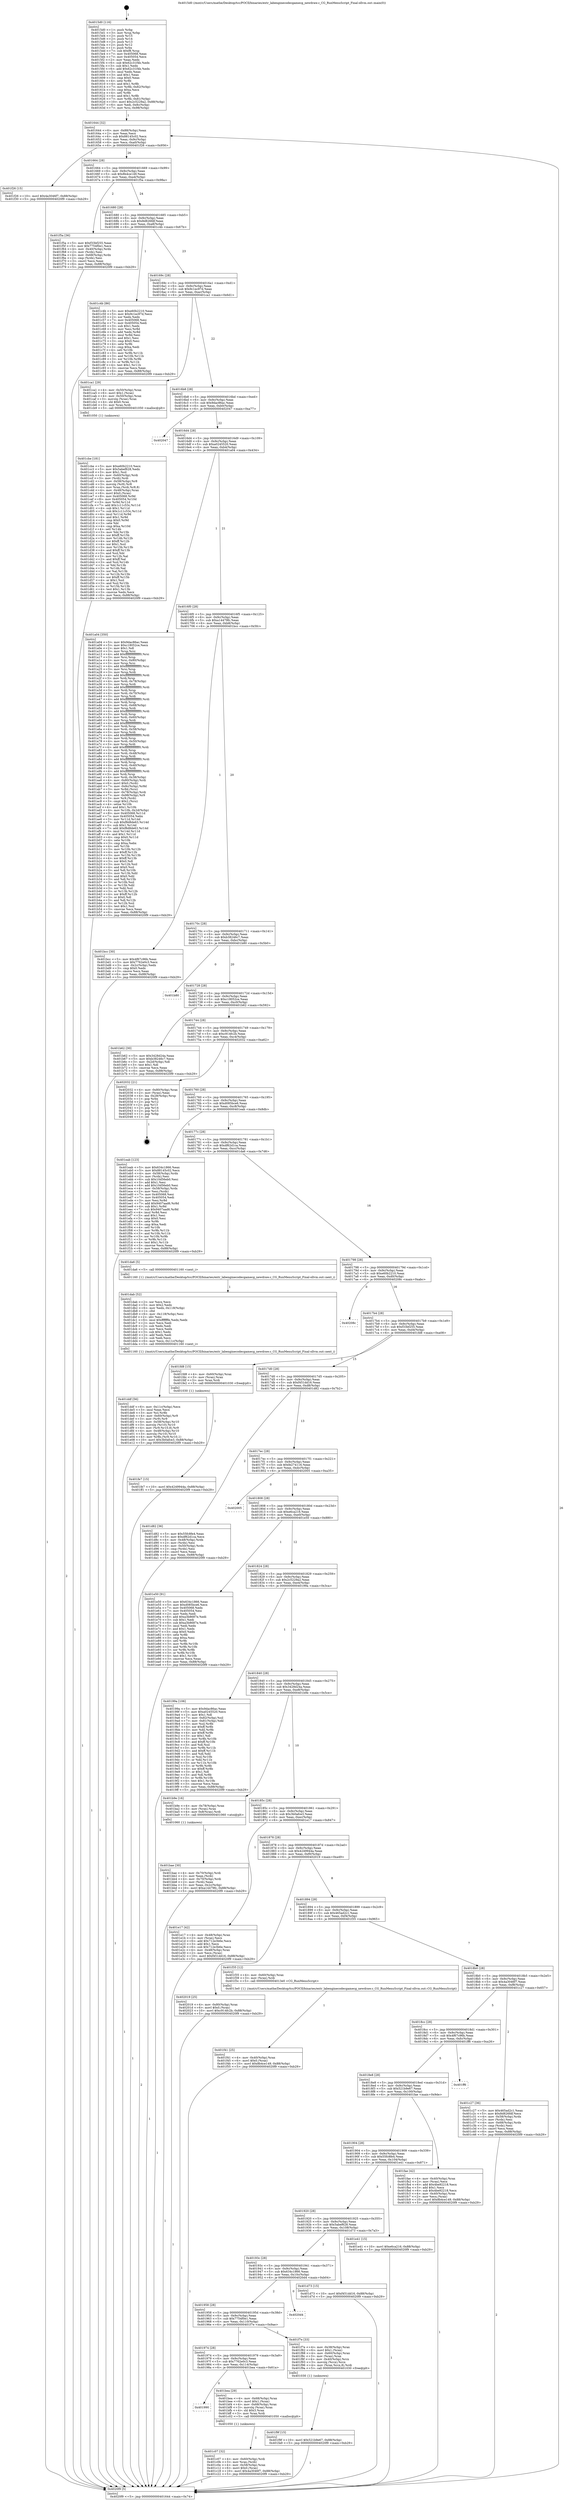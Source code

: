 digraph "0x4015d0" {
  label = "0x4015d0 (/mnt/c/Users/mathe/Desktop/tcc/POCII/binaries/extr_labenginecodecgamecg_newdraw.c_CG_RunMenuScript_Final-ollvm.out::main(0))"
  labelloc = "t"
  node[shape=record]

  Entry [label="",width=0.3,height=0.3,shape=circle,fillcolor=black,style=filled]
  "0x401644" [label="{
     0x401644 [32]\l
     | [instrs]\l
     &nbsp;&nbsp;0x401644 \<+6\>: mov -0x88(%rbp),%eax\l
     &nbsp;&nbsp;0x40164a \<+2\>: mov %eax,%ecx\l
     &nbsp;&nbsp;0x40164c \<+6\>: sub $0x88145c02,%ecx\l
     &nbsp;&nbsp;0x401652 \<+6\>: mov %eax,-0x9c(%rbp)\l
     &nbsp;&nbsp;0x401658 \<+6\>: mov %ecx,-0xa0(%rbp)\l
     &nbsp;&nbsp;0x40165e \<+6\>: je 0000000000401f26 \<main+0x956\>\l
  }"]
  "0x401f26" [label="{
     0x401f26 [15]\l
     | [instrs]\l
     &nbsp;&nbsp;0x401f26 \<+10\>: movl $0x4a3046f7,-0x88(%rbp)\l
     &nbsp;&nbsp;0x401f30 \<+5\>: jmp 00000000004020f9 \<main+0xb29\>\l
  }"]
  "0x401664" [label="{
     0x401664 [28]\l
     | [instrs]\l
     &nbsp;&nbsp;0x401664 \<+5\>: jmp 0000000000401669 \<main+0x99\>\l
     &nbsp;&nbsp;0x401669 \<+6\>: mov -0x9c(%rbp),%eax\l
     &nbsp;&nbsp;0x40166f \<+5\>: sub $0x8b4ce149,%eax\l
     &nbsp;&nbsp;0x401674 \<+6\>: mov %eax,-0xa4(%rbp)\l
     &nbsp;&nbsp;0x40167a \<+6\>: je 0000000000401f5a \<main+0x98a\>\l
  }"]
  Exit [label="",width=0.3,height=0.3,shape=circle,fillcolor=black,style=filled,peripheries=2]
  "0x401f5a" [label="{
     0x401f5a [36]\l
     | [instrs]\l
     &nbsp;&nbsp;0x401f5a \<+5\>: mov $0xf33bf255,%eax\l
     &nbsp;&nbsp;0x401f5f \<+5\>: mov $0x7754f0e1,%ecx\l
     &nbsp;&nbsp;0x401f64 \<+4\>: mov -0x40(%rbp),%rdx\l
     &nbsp;&nbsp;0x401f68 \<+2\>: mov (%rdx),%esi\l
     &nbsp;&nbsp;0x401f6a \<+4\>: mov -0x68(%rbp),%rdx\l
     &nbsp;&nbsp;0x401f6e \<+2\>: cmp (%rdx),%esi\l
     &nbsp;&nbsp;0x401f70 \<+3\>: cmovl %ecx,%eax\l
     &nbsp;&nbsp;0x401f73 \<+6\>: mov %eax,-0x88(%rbp)\l
     &nbsp;&nbsp;0x401f79 \<+5\>: jmp 00000000004020f9 \<main+0xb29\>\l
  }"]
  "0x401680" [label="{
     0x401680 [28]\l
     | [instrs]\l
     &nbsp;&nbsp;0x401680 \<+5\>: jmp 0000000000401685 \<main+0xb5\>\l
     &nbsp;&nbsp;0x401685 \<+6\>: mov -0x9c(%rbp),%eax\l
     &nbsp;&nbsp;0x40168b \<+5\>: sub $0x8d826fdf,%eax\l
     &nbsp;&nbsp;0x401690 \<+6\>: mov %eax,-0xa8(%rbp)\l
     &nbsp;&nbsp;0x401696 \<+6\>: je 0000000000401c4b \<main+0x67b\>\l
  }"]
  "0x401fe7" [label="{
     0x401fe7 [15]\l
     | [instrs]\l
     &nbsp;&nbsp;0x401fe7 \<+10\>: movl $0x4249944a,-0x88(%rbp)\l
     &nbsp;&nbsp;0x401ff1 \<+5\>: jmp 00000000004020f9 \<main+0xb29\>\l
  }"]
  "0x401c4b" [label="{
     0x401c4b [86]\l
     | [instrs]\l
     &nbsp;&nbsp;0x401c4b \<+5\>: mov $0xe60b2210,%eax\l
     &nbsp;&nbsp;0x401c50 \<+5\>: mov $0x9c1ec97d,%ecx\l
     &nbsp;&nbsp;0x401c55 \<+2\>: xor %edx,%edx\l
     &nbsp;&nbsp;0x401c57 \<+7\>: mov 0x405068,%esi\l
     &nbsp;&nbsp;0x401c5e \<+7\>: mov 0x405054,%edi\l
     &nbsp;&nbsp;0x401c65 \<+3\>: sub $0x1,%edx\l
     &nbsp;&nbsp;0x401c68 \<+3\>: mov %esi,%r8d\l
     &nbsp;&nbsp;0x401c6b \<+3\>: add %edx,%r8d\l
     &nbsp;&nbsp;0x401c6e \<+4\>: imul %r8d,%esi\l
     &nbsp;&nbsp;0x401c72 \<+3\>: and $0x1,%esi\l
     &nbsp;&nbsp;0x401c75 \<+3\>: cmp $0x0,%esi\l
     &nbsp;&nbsp;0x401c78 \<+4\>: sete %r9b\l
     &nbsp;&nbsp;0x401c7c \<+3\>: cmp $0xa,%edi\l
     &nbsp;&nbsp;0x401c7f \<+4\>: setl %r10b\l
     &nbsp;&nbsp;0x401c83 \<+3\>: mov %r9b,%r11b\l
     &nbsp;&nbsp;0x401c86 \<+3\>: and %r10b,%r11b\l
     &nbsp;&nbsp;0x401c89 \<+3\>: xor %r10b,%r9b\l
     &nbsp;&nbsp;0x401c8c \<+3\>: or %r9b,%r11b\l
     &nbsp;&nbsp;0x401c8f \<+4\>: test $0x1,%r11b\l
     &nbsp;&nbsp;0x401c93 \<+3\>: cmovne %ecx,%eax\l
     &nbsp;&nbsp;0x401c96 \<+6\>: mov %eax,-0x88(%rbp)\l
     &nbsp;&nbsp;0x401c9c \<+5\>: jmp 00000000004020f9 \<main+0xb29\>\l
  }"]
  "0x40169c" [label="{
     0x40169c [28]\l
     | [instrs]\l
     &nbsp;&nbsp;0x40169c \<+5\>: jmp 00000000004016a1 \<main+0xd1\>\l
     &nbsp;&nbsp;0x4016a1 \<+6\>: mov -0x9c(%rbp),%eax\l
     &nbsp;&nbsp;0x4016a7 \<+5\>: sub $0x9c1ec97d,%eax\l
     &nbsp;&nbsp;0x4016ac \<+6\>: mov %eax,-0xac(%rbp)\l
     &nbsp;&nbsp;0x4016b2 \<+6\>: je 0000000000401ca1 \<main+0x6d1\>\l
  }"]
  "0x401f9f" [label="{
     0x401f9f [15]\l
     | [instrs]\l
     &nbsp;&nbsp;0x401f9f \<+10\>: movl $0x521b9e67,-0x88(%rbp)\l
     &nbsp;&nbsp;0x401fa9 \<+5\>: jmp 00000000004020f9 \<main+0xb29\>\l
  }"]
  "0x401ca1" [label="{
     0x401ca1 [29]\l
     | [instrs]\l
     &nbsp;&nbsp;0x401ca1 \<+4\>: mov -0x50(%rbp),%rax\l
     &nbsp;&nbsp;0x401ca5 \<+6\>: movl $0x1,(%rax)\l
     &nbsp;&nbsp;0x401cab \<+4\>: mov -0x50(%rbp),%rax\l
     &nbsp;&nbsp;0x401caf \<+3\>: movslq (%rax),%rax\l
     &nbsp;&nbsp;0x401cb2 \<+4\>: shl $0x0,%rax\l
     &nbsp;&nbsp;0x401cb6 \<+3\>: mov %rax,%rdi\l
     &nbsp;&nbsp;0x401cb9 \<+5\>: call 0000000000401050 \<malloc@plt\>\l
     | [calls]\l
     &nbsp;&nbsp;0x401050 \{1\} (unknown)\l
  }"]
  "0x4016b8" [label="{
     0x4016b8 [28]\l
     | [instrs]\l
     &nbsp;&nbsp;0x4016b8 \<+5\>: jmp 00000000004016bd \<main+0xed\>\l
     &nbsp;&nbsp;0x4016bd \<+6\>: mov -0x9c(%rbp),%eax\l
     &nbsp;&nbsp;0x4016c3 \<+5\>: sub $0x9dac86ac,%eax\l
     &nbsp;&nbsp;0x4016c8 \<+6\>: mov %eax,-0xb0(%rbp)\l
     &nbsp;&nbsp;0x4016ce \<+6\>: je 0000000000402047 \<main+0xa77\>\l
  }"]
  "0x401f41" [label="{
     0x401f41 [25]\l
     | [instrs]\l
     &nbsp;&nbsp;0x401f41 \<+4\>: mov -0x40(%rbp),%rax\l
     &nbsp;&nbsp;0x401f45 \<+6\>: movl $0x0,(%rax)\l
     &nbsp;&nbsp;0x401f4b \<+10\>: movl $0x8b4ce149,-0x88(%rbp)\l
     &nbsp;&nbsp;0x401f55 \<+5\>: jmp 00000000004020f9 \<main+0xb29\>\l
  }"]
  "0x402047" [label="{
     0x402047\l
  }", style=dashed]
  "0x4016d4" [label="{
     0x4016d4 [28]\l
     | [instrs]\l
     &nbsp;&nbsp;0x4016d4 \<+5\>: jmp 00000000004016d9 \<main+0x109\>\l
     &nbsp;&nbsp;0x4016d9 \<+6\>: mov -0x9c(%rbp),%eax\l
     &nbsp;&nbsp;0x4016df \<+5\>: sub $0xa0245520,%eax\l
     &nbsp;&nbsp;0x4016e4 \<+6\>: mov %eax,-0xb4(%rbp)\l
     &nbsp;&nbsp;0x4016ea \<+6\>: je 0000000000401a04 \<main+0x434\>\l
  }"]
  "0x401ddf" [label="{
     0x401ddf [56]\l
     | [instrs]\l
     &nbsp;&nbsp;0x401ddf \<+6\>: mov -0x11c(%rbp),%ecx\l
     &nbsp;&nbsp;0x401de5 \<+3\>: imul %eax,%ecx\l
     &nbsp;&nbsp;0x401de8 \<+3\>: mov %cl,%r8b\l
     &nbsp;&nbsp;0x401deb \<+4\>: mov -0x60(%rbp),%r9\l
     &nbsp;&nbsp;0x401def \<+3\>: mov (%r9),%r9\l
     &nbsp;&nbsp;0x401df2 \<+4\>: mov -0x58(%rbp),%r10\l
     &nbsp;&nbsp;0x401df6 \<+3\>: movslq (%r10),%r10\l
     &nbsp;&nbsp;0x401df9 \<+4\>: mov (%r9,%r10,8),%r9\l
     &nbsp;&nbsp;0x401dfd \<+4\>: mov -0x48(%rbp),%r10\l
     &nbsp;&nbsp;0x401e01 \<+3\>: movslq (%r10),%r10\l
     &nbsp;&nbsp;0x401e04 \<+4\>: mov %r8b,(%r9,%r10,1)\l
     &nbsp;&nbsp;0x401e08 \<+10\>: movl $0x3b0afce3,-0x88(%rbp)\l
     &nbsp;&nbsp;0x401e12 \<+5\>: jmp 00000000004020f9 \<main+0xb29\>\l
  }"]
  "0x401a04" [label="{
     0x401a04 [350]\l
     | [instrs]\l
     &nbsp;&nbsp;0x401a04 \<+5\>: mov $0x9dac86ac,%eax\l
     &nbsp;&nbsp;0x401a09 \<+5\>: mov $0xc18052ce,%ecx\l
     &nbsp;&nbsp;0x401a0e \<+2\>: mov $0x1,%dl\l
     &nbsp;&nbsp;0x401a10 \<+3\>: mov %rsp,%rsi\l
     &nbsp;&nbsp;0x401a13 \<+4\>: add $0xfffffffffffffff0,%rsi\l
     &nbsp;&nbsp;0x401a17 \<+3\>: mov %rsi,%rsp\l
     &nbsp;&nbsp;0x401a1a \<+4\>: mov %rsi,-0x80(%rbp)\l
     &nbsp;&nbsp;0x401a1e \<+3\>: mov %rsp,%rsi\l
     &nbsp;&nbsp;0x401a21 \<+4\>: add $0xfffffffffffffff0,%rsi\l
     &nbsp;&nbsp;0x401a25 \<+3\>: mov %rsi,%rsp\l
     &nbsp;&nbsp;0x401a28 \<+3\>: mov %rsp,%rdi\l
     &nbsp;&nbsp;0x401a2b \<+4\>: add $0xfffffffffffffff0,%rdi\l
     &nbsp;&nbsp;0x401a2f \<+3\>: mov %rdi,%rsp\l
     &nbsp;&nbsp;0x401a32 \<+4\>: mov %rdi,-0x78(%rbp)\l
     &nbsp;&nbsp;0x401a36 \<+3\>: mov %rsp,%rdi\l
     &nbsp;&nbsp;0x401a39 \<+4\>: add $0xfffffffffffffff0,%rdi\l
     &nbsp;&nbsp;0x401a3d \<+3\>: mov %rdi,%rsp\l
     &nbsp;&nbsp;0x401a40 \<+4\>: mov %rdi,-0x70(%rbp)\l
     &nbsp;&nbsp;0x401a44 \<+3\>: mov %rsp,%rdi\l
     &nbsp;&nbsp;0x401a47 \<+4\>: add $0xfffffffffffffff0,%rdi\l
     &nbsp;&nbsp;0x401a4b \<+3\>: mov %rdi,%rsp\l
     &nbsp;&nbsp;0x401a4e \<+4\>: mov %rdi,-0x68(%rbp)\l
     &nbsp;&nbsp;0x401a52 \<+3\>: mov %rsp,%rdi\l
     &nbsp;&nbsp;0x401a55 \<+4\>: add $0xfffffffffffffff0,%rdi\l
     &nbsp;&nbsp;0x401a59 \<+3\>: mov %rdi,%rsp\l
     &nbsp;&nbsp;0x401a5c \<+4\>: mov %rdi,-0x60(%rbp)\l
     &nbsp;&nbsp;0x401a60 \<+3\>: mov %rsp,%rdi\l
     &nbsp;&nbsp;0x401a63 \<+4\>: add $0xfffffffffffffff0,%rdi\l
     &nbsp;&nbsp;0x401a67 \<+3\>: mov %rdi,%rsp\l
     &nbsp;&nbsp;0x401a6a \<+4\>: mov %rdi,-0x58(%rbp)\l
     &nbsp;&nbsp;0x401a6e \<+3\>: mov %rsp,%rdi\l
     &nbsp;&nbsp;0x401a71 \<+4\>: add $0xfffffffffffffff0,%rdi\l
     &nbsp;&nbsp;0x401a75 \<+3\>: mov %rdi,%rsp\l
     &nbsp;&nbsp;0x401a78 \<+4\>: mov %rdi,-0x50(%rbp)\l
     &nbsp;&nbsp;0x401a7c \<+3\>: mov %rsp,%rdi\l
     &nbsp;&nbsp;0x401a7f \<+4\>: add $0xfffffffffffffff0,%rdi\l
     &nbsp;&nbsp;0x401a83 \<+3\>: mov %rdi,%rsp\l
     &nbsp;&nbsp;0x401a86 \<+4\>: mov %rdi,-0x48(%rbp)\l
     &nbsp;&nbsp;0x401a8a \<+3\>: mov %rsp,%rdi\l
     &nbsp;&nbsp;0x401a8d \<+4\>: add $0xfffffffffffffff0,%rdi\l
     &nbsp;&nbsp;0x401a91 \<+3\>: mov %rdi,%rsp\l
     &nbsp;&nbsp;0x401a94 \<+4\>: mov %rdi,-0x40(%rbp)\l
     &nbsp;&nbsp;0x401a98 \<+3\>: mov %rsp,%rdi\l
     &nbsp;&nbsp;0x401a9b \<+4\>: add $0xfffffffffffffff0,%rdi\l
     &nbsp;&nbsp;0x401a9f \<+3\>: mov %rdi,%rsp\l
     &nbsp;&nbsp;0x401aa2 \<+4\>: mov %rdi,-0x38(%rbp)\l
     &nbsp;&nbsp;0x401aa6 \<+4\>: mov -0x80(%rbp),%rdi\l
     &nbsp;&nbsp;0x401aaa \<+6\>: movl $0x0,(%rdi)\l
     &nbsp;&nbsp;0x401ab0 \<+7\>: mov -0x8c(%rbp),%r8d\l
     &nbsp;&nbsp;0x401ab7 \<+3\>: mov %r8d,(%rsi)\l
     &nbsp;&nbsp;0x401aba \<+4\>: mov -0x78(%rbp),%rdi\l
     &nbsp;&nbsp;0x401abe \<+7\>: mov -0x98(%rbp),%r9\l
     &nbsp;&nbsp;0x401ac5 \<+3\>: mov %r9,(%rdi)\l
     &nbsp;&nbsp;0x401ac8 \<+3\>: cmpl $0x2,(%rsi)\l
     &nbsp;&nbsp;0x401acb \<+4\>: setne %r10b\l
     &nbsp;&nbsp;0x401acf \<+4\>: and $0x1,%r10b\l
     &nbsp;&nbsp;0x401ad3 \<+4\>: mov %r10b,-0x2d(%rbp)\l
     &nbsp;&nbsp;0x401ad7 \<+8\>: mov 0x405068,%r11d\l
     &nbsp;&nbsp;0x401adf \<+7\>: mov 0x405054,%ebx\l
     &nbsp;&nbsp;0x401ae6 \<+3\>: mov %r11d,%r14d\l
     &nbsp;&nbsp;0x401ae9 \<+7\>: sub $0xf8d8de63,%r14d\l
     &nbsp;&nbsp;0x401af0 \<+4\>: sub $0x1,%r14d\l
     &nbsp;&nbsp;0x401af4 \<+7\>: add $0xf8d8de63,%r14d\l
     &nbsp;&nbsp;0x401afb \<+4\>: imul %r14d,%r11d\l
     &nbsp;&nbsp;0x401aff \<+4\>: and $0x1,%r11d\l
     &nbsp;&nbsp;0x401b03 \<+4\>: cmp $0x0,%r11d\l
     &nbsp;&nbsp;0x401b07 \<+4\>: sete %r10b\l
     &nbsp;&nbsp;0x401b0b \<+3\>: cmp $0xa,%ebx\l
     &nbsp;&nbsp;0x401b0e \<+4\>: setl %r15b\l
     &nbsp;&nbsp;0x401b12 \<+3\>: mov %r10b,%r12b\l
     &nbsp;&nbsp;0x401b15 \<+4\>: xor $0xff,%r12b\l
     &nbsp;&nbsp;0x401b19 \<+3\>: mov %r15b,%r13b\l
     &nbsp;&nbsp;0x401b1c \<+4\>: xor $0xff,%r13b\l
     &nbsp;&nbsp;0x401b20 \<+3\>: xor $0x0,%dl\l
     &nbsp;&nbsp;0x401b23 \<+3\>: mov %r12b,%sil\l
     &nbsp;&nbsp;0x401b26 \<+4\>: and $0x0,%sil\l
     &nbsp;&nbsp;0x401b2a \<+3\>: and %dl,%r10b\l
     &nbsp;&nbsp;0x401b2d \<+3\>: mov %r13b,%dil\l
     &nbsp;&nbsp;0x401b30 \<+4\>: and $0x0,%dil\l
     &nbsp;&nbsp;0x401b34 \<+3\>: and %dl,%r15b\l
     &nbsp;&nbsp;0x401b37 \<+3\>: or %r10b,%sil\l
     &nbsp;&nbsp;0x401b3a \<+3\>: or %r15b,%dil\l
     &nbsp;&nbsp;0x401b3d \<+3\>: xor %dil,%sil\l
     &nbsp;&nbsp;0x401b40 \<+3\>: or %r13b,%r12b\l
     &nbsp;&nbsp;0x401b43 \<+4\>: xor $0xff,%r12b\l
     &nbsp;&nbsp;0x401b47 \<+3\>: or $0x0,%dl\l
     &nbsp;&nbsp;0x401b4a \<+3\>: and %dl,%r12b\l
     &nbsp;&nbsp;0x401b4d \<+3\>: or %r12b,%sil\l
     &nbsp;&nbsp;0x401b50 \<+4\>: test $0x1,%sil\l
     &nbsp;&nbsp;0x401b54 \<+3\>: cmovne %ecx,%eax\l
     &nbsp;&nbsp;0x401b57 \<+6\>: mov %eax,-0x88(%rbp)\l
     &nbsp;&nbsp;0x401b5d \<+5\>: jmp 00000000004020f9 \<main+0xb29\>\l
  }"]
  "0x4016f0" [label="{
     0x4016f0 [28]\l
     | [instrs]\l
     &nbsp;&nbsp;0x4016f0 \<+5\>: jmp 00000000004016f5 \<main+0x125\>\l
     &nbsp;&nbsp;0x4016f5 \<+6\>: mov -0x9c(%rbp),%eax\l
     &nbsp;&nbsp;0x4016fb \<+5\>: sub $0xa14479fc,%eax\l
     &nbsp;&nbsp;0x401700 \<+6\>: mov %eax,-0xb8(%rbp)\l
     &nbsp;&nbsp;0x401706 \<+6\>: je 0000000000401bcc \<main+0x5fc\>\l
  }"]
  "0x401dab" [label="{
     0x401dab [52]\l
     | [instrs]\l
     &nbsp;&nbsp;0x401dab \<+2\>: xor %ecx,%ecx\l
     &nbsp;&nbsp;0x401dad \<+5\>: mov $0x2,%edx\l
     &nbsp;&nbsp;0x401db2 \<+6\>: mov %edx,-0x118(%rbp)\l
     &nbsp;&nbsp;0x401db8 \<+1\>: cltd\l
     &nbsp;&nbsp;0x401db9 \<+6\>: mov -0x118(%rbp),%esi\l
     &nbsp;&nbsp;0x401dbf \<+2\>: idiv %esi\l
     &nbsp;&nbsp;0x401dc1 \<+6\>: imul $0xfffffffe,%edx,%edx\l
     &nbsp;&nbsp;0x401dc7 \<+2\>: mov %ecx,%edi\l
     &nbsp;&nbsp;0x401dc9 \<+2\>: sub %edx,%edi\l
     &nbsp;&nbsp;0x401dcb \<+2\>: mov %ecx,%edx\l
     &nbsp;&nbsp;0x401dcd \<+3\>: sub $0x1,%edx\l
     &nbsp;&nbsp;0x401dd0 \<+2\>: add %edx,%edi\l
     &nbsp;&nbsp;0x401dd2 \<+2\>: sub %edi,%ecx\l
     &nbsp;&nbsp;0x401dd4 \<+6\>: mov %ecx,-0x11c(%rbp)\l
     &nbsp;&nbsp;0x401dda \<+5\>: call 0000000000401160 \<next_i\>\l
     | [calls]\l
     &nbsp;&nbsp;0x401160 \{1\} (/mnt/c/Users/mathe/Desktop/tcc/POCII/binaries/extr_labenginecodecgamecg_newdraw.c_CG_RunMenuScript_Final-ollvm.out::next_i)\l
  }"]
  "0x401bcc" [label="{
     0x401bcc [30]\l
     | [instrs]\l
     &nbsp;&nbsp;0x401bcc \<+5\>: mov $0x4f67c96b,%eax\l
     &nbsp;&nbsp;0x401bd1 \<+5\>: mov $0x7762e0c3,%ecx\l
     &nbsp;&nbsp;0x401bd6 \<+3\>: mov -0x2c(%rbp),%edx\l
     &nbsp;&nbsp;0x401bd9 \<+3\>: cmp $0x0,%edx\l
     &nbsp;&nbsp;0x401bdc \<+3\>: cmove %ecx,%eax\l
     &nbsp;&nbsp;0x401bdf \<+6\>: mov %eax,-0x88(%rbp)\l
     &nbsp;&nbsp;0x401be5 \<+5\>: jmp 00000000004020f9 \<main+0xb29\>\l
  }"]
  "0x40170c" [label="{
     0x40170c [28]\l
     | [instrs]\l
     &nbsp;&nbsp;0x40170c \<+5\>: jmp 0000000000401711 \<main+0x141\>\l
     &nbsp;&nbsp;0x401711 \<+6\>: mov -0x9c(%rbp),%eax\l
     &nbsp;&nbsp;0x401717 \<+5\>: sub $0xb38246c7,%eax\l
     &nbsp;&nbsp;0x40171c \<+6\>: mov %eax,-0xbc(%rbp)\l
     &nbsp;&nbsp;0x401722 \<+6\>: je 0000000000401b80 \<main+0x5b0\>\l
  }"]
  "0x401cbe" [label="{
     0x401cbe [181]\l
     | [instrs]\l
     &nbsp;&nbsp;0x401cbe \<+5\>: mov $0xe60b2210,%ecx\l
     &nbsp;&nbsp;0x401cc3 \<+5\>: mov $0x5abef628,%edx\l
     &nbsp;&nbsp;0x401cc8 \<+3\>: mov $0x1,%sil\l
     &nbsp;&nbsp;0x401ccb \<+4\>: mov -0x60(%rbp),%rdi\l
     &nbsp;&nbsp;0x401ccf \<+3\>: mov (%rdi),%rdi\l
     &nbsp;&nbsp;0x401cd2 \<+4\>: mov -0x58(%rbp),%r8\l
     &nbsp;&nbsp;0x401cd6 \<+3\>: movslq (%r8),%r8\l
     &nbsp;&nbsp;0x401cd9 \<+4\>: mov %rax,(%rdi,%r8,8)\l
     &nbsp;&nbsp;0x401cdd \<+4\>: mov -0x48(%rbp),%rax\l
     &nbsp;&nbsp;0x401ce1 \<+6\>: movl $0x0,(%rax)\l
     &nbsp;&nbsp;0x401ce7 \<+8\>: mov 0x405068,%r9d\l
     &nbsp;&nbsp;0x401cef \<+8\>: mov 0x405054,%r10d\l
     &nbsp;&nbsp;0x401cf7 \<+3\>: mov %r9d,%r11d\l
     &nbsp;&nbsp;0x401cfa \<+7\>: add $0x1c11c53c,%r11d\l
     &nbsp;&nbsp;0x401d01 \<+4\>: sub $0x1,%r11d\l
     &nbsp;&nbsp;0x401d05 \<+7\>: sub $0x1c11c53c,%r11d\l
     &nbsp;&nbsp;0x401d0c \<+4\>: imul %r11d,%r9d\l
     &nbsp;&nbsp;0x401d10 \<+4\>: and $0x1,%r9d\l
     &nbsp;&nbsp;0x401d14 \<+4\>: cmp $0x0,%r9d\l
     &nbsp;&nbsp;0x401d18 \<+3\>: sete %bl\l
     &nbsp;&nbsp;0x401d1b \<+4\>: cmp $0xa,%r10d\l
     &nbsp;&nbsp;0x401d1f \<+4\>: setl %r14b\l
     &nbsp;&nbsp;0x401d23 \<+3\>: mov %bl,%r15b\l
     &nbsp;&nbsp;0x401d26 \<+4\>: xor $0xff,%r15b\l
     &nbsp;&nbsp;0x401d2a \<+3\>: mov %r14b,%r12b\l
     &nbsp;&nbsp;0x401d2d \<+4\>: xor $0xff,%r12b\l
     &nbsp;&nbsp;0x401d31 \<+4\>: xor $0x1,%sil\l
     &nbsp;&nbsp;0x401d35 \<+3\>: mov %r15b,%r13b\l
     &nbsp;&nbsp;0x401d38 \<+4\>: and $0xff,%r13b\l
     &nbsp;&nbsp;0x401d3c \<+3\>: and %sil,%bl\l
     &nbsp;&nbsp;0x401d3f \<+3\>: mov %r12b,%al\l
     &nbsp;&nbsp;0x401d42 \<+2\>: and $0xff,%al\l
     &nbsp;&nbsp;0x401d44 \<+3\>: and %sil,%r14b\l
     &nbsp;&nbsp;0x401d47 \<+3\>: or %bl,%r13b\l
     &nbsp;&nbsp;0x401d4a \<+3\>: or %r14b,%al\l
     &nbsp;&nbsp;0x401d4d \<+3\>: xor %al,%r13b\l
     &nbsp;&nbsp;0x401d50 \<+3\>: or %r12b,%r15b\l
     &nbsp;&nbsp;0x401d53 \<+4\>: xor $0xff,%r15b\l
     &nbsp;&nbsp;0x401d57 \<+4\>: or $0x1,%sil\l
     &nbsp;&nbsp;0x401d5b \<+3\>: and %sil,%r15b\l
     &nbsp;&nbsp;0x401d5e \<+3\>: or %r15b,%r13b\l
     &nbsp;&nbsp;0x401d61 \<+4\>: test $0x1,%r13b\l
     &nbsp;&nbsp;0x401d65 \<+3\>: cmovne %edx,%ecx\l
     &nbsp;&nbsp;0x401d68 \<+6\>: mov %ecx,-0x88(%rbp)\l
     &nbsp;&nbsp;0x401d6e \<+5\>: jmp 00000000004020f9 \<main+0xb29\>\l
  }"]
  "0x401b80" [label="{
     0x401b80\l
  }", style=dashed]
  "0x401728" [label="{
     0x401728 [28]\l
     | [instrs]\l
     &nbsp;&nbsp;0x401728 \<+5\>: jmp 000000000040172d \<main+0x15d\>\l
     &nbsp;&nbsp;0x40172d \<+6\>: mov -0x9c(%rbp),%eax\l
     &nbsp;&nbsp;0x401733 \<+5\>: sub $0xc18052ce,%eax\l
     &nbsp;&nbsp;0x401738 \<+6\>: mov %eax,-0xc0(%rbp)\l
     &nbsp;&nbsp;0x40173e \<+6\>: je 0000000000401b62 \<main+0x592\>\l
  }"]
  "0x401c07" [label="{
     0x401c07 [32]\l
     | [instrs]\l
     &nbsp;&nbsp;0x401c07 \<+4\>: mov -0x60(%rbp),%rdi\l
     &nbsp;&nbsp;0x401c0b \<+3\>: mov %rax,(%rdi)\l
     &nbsp;&nbsp;0x401c0e \<+4\>: mov -0x58(%rbp),%rax\l
     &nbsp;&nbsp;0x401c12 \<+6\>: movl $0x0,(%rax)\l
     &nbsp;&nbsp;0x401c18 \<+10\>: movl $0x4a3046f7,-0x88(%rbp)\l
     &nbsp;&nbsp;0x401c22 \<+5\>: jmp 00000000004020f9 \<main+0xb29\>\l
  }"]
  "0x401b62" [label="{
     0x401b62 [30]\l
     | [instrs]\l
     &nbsp;&nbsp;0x401b62 \<+5\>: mov $0x3428d24a,%eax\l
     &nbsp;&nbsp;0x401b67 \<+5\>: mov $0xb38246c7,%ecx\l
     &nbsp;&nbsp;0x401b6c \<+3\>: mov -0x2d(%rbp),%dl\l
     &nbsp;&nbsp;0x401b6f \<+3\>: test $0x1,%dl\l
     &nbsp;&nbsp;0x401b72 \<+3\>: cmovne %ecx,%eax\l
     &nbsp;&nbsp;0x401b75 \<+6\>: mov %eax,-0x88(%rbp)\l
     &nbsp;&nbsp;0x401b7b \<+5\>: jmp 00000000004020f9 \<main+0xb29\>\l
  }"]
  "0x401744" [label="{
     0x401744 [28]\l
     | [instrs]\l
     &nbsp;&nbsp;0x401744 \<+5\>: jmp 0000000000401749 \<main+0x179\>\l
     &nbsp;&nbsp;0x401749 \<+6\>: mov -0x9c(%rbp),%eax\l
     &nbsp;&nbsp;0x40174f \<+5\>: sub $0xc914fc2b,%eax\l
     &nbsp;&nbsp;0x401754 \<+6\>: mov %eax,-0xc4(%rbp)\l
     &nbsp;&nbsp;0x40175a \<+6\>: je 0000000000402032 \<main+0xa62\>\l
  }"]
  "0x401990" [label="{
     0x401990\l
  }", style=dashed]
  "0x402032" [label="{
     0x402032 [21]\l
     | [instrs]\l
     &nbsp;&nbsp;0x402032 \<+4\>: mov -0x80(%rbp),%rax\l
     &nbsp;&nbsp;0x402036 \<+2\>: mov (%rax),%eax\l
     &nbsp;&nbsp;0x402038 \<+4\>: lea -0x28(%rbp),%rsp\l
     &nbsp;&nbsp;0x40203c \<+1\>: pop %rbx\l
     &nbsp;&nbsp;0x40203d \<+2\>: pop %r12\l
     &nbsp;&nbsp;0x40203f \<+2\>: pop %r13\l
     &nbsp;&nbsp;0x402041 \<+2\>: pop %r14\l
     &nbsp;&nbsp;0x402043 \<+2\>: pop %r15\l
     &nbsp;&nbsp;0x402045 \<+1\>: pop %rbp\l
     &nbsp;&nbsp;0x402046 \<+1\>: ret\l
  }"]
  "0x401760" [label="{
     0x401760 [28]\l
     | [instrs]\l
     &nbsp;&nbsp;0x401760 \<+5\>: jmp 0000000000401765 \<main+0x195\>\l
     &nbsp;&nbsp;0x401765 \<+6\>: mov -0x9c(%rbp),%eax\l
     &nbsp;&nbsp;0x40176b \<+5\>: sub $0xd085bce6,%eax\l
     &nbsp;&nbsp;0x401770 \<+6\>: mov %eax,-0xc8(%rbp)\l
     &nbsp;&nbsp;0x401776 \<+6\>: je 0000000000401eab \<main+0x8db\>\l
  }"]
  "0x401bea" [label="{
     0x401bea [29]\l
     | [instrs]\l
     &nbsp;&nbsp;0x401bea \<+4\>: mov -0x68(%rbp),%rax\l
     &nbsp;&nbsp;0x401bee \<+6\>: movl $0x1,(%rax)\l
     &nbsp;&nbsp;0x401bf4 \<+4\>: mov -0x68(%rbp),%rax\l
     &nbsp;&nbsp;0x401bf8 \<+3\>: movslq (%rax),%rax\l
     &nbsp;&nbsp;0x401bfb \<+4\>: shl $0x3,%rax\l
     &nbsp;&nbsp;0x401bff \<+3\>: mov %rax,%rdi\l
     &nbsp;&nbsp;0x401c02 \<+5\>: call 0000000000401050 \<malloc@plt\>\l
     | [calls]\l
     &nbsp;&nbsp;0x401050 \{1\} (unknown)\l
  }"]
  "0x401eab" [label="{
     0x401eab [123]\l
     | [instrs]\l
     &nbsp;&nbsp;0x401eab \<+5\>: mov $0x634c1866,%eax\l
     &nbsp;&nbsp;0x401eb0 \<+5\>: mov $0x88145c02,%ecx\l
     &nbsp;&nbsp;0x401eb5 \<+4\>: mov -0x58(%rbp),%rdx\l
     &nbsp;&nbsp;0x401eb9 \<+2\>: mov (%rdx),%esi\l
     &nbsp;&nbsp;0x401ebb \<+6\>: sub $0x10d56eb0,%esi\l
     &nbsp;&nbsp;0x401ec1 \<+3\>: add $0x1,%esi\l
     &nbsp;&nbsp;0x401ec4 \<+6\>: add $0x10d56eb0,%esi\l
     &nbsp;&nbsp;0x401eca \<+4\>: mov -0x58(%rbp),%rdx\l
     &nbsp;&nbsp;0x401ece \<+2\>: mov %esi,(%rdx)\l
     &nbsp;&nbsp;0x401ed0 \<+7\>: mov 0x405068,%esi\l
     &nbsp;&nbsp;0x401ed7 \<+7\>: mov 0x405054,%edi\l
     &nbsp;&nbsp;0x401ede \<+3\>: mov %esi,%r8d\l
     &nbsp;&nbsp;0x401ee1 \<+7\>: add $0x9407aad6,%r8d\l
     &nbsp;&nbsp;0x401ee8 \<+4\>: sub $0x1,%r8d\l
     &nbsp;&nbsp;0x401eec \<+7\>: sub $0x9407aad6,%r8d\l
     &nbsp;&nbsp;0x401ef3 \<+4\>: imul %r8d,%esi\l
     &nbsp;&nbsp;0x401ef7 \<+3\>: and $0x1,%esi\l
     &nbsp;&nbsp;0x401efa \<+3\>: cmp $0x0,%esi\l
     &nbsp;&nbsp;0x401efd \<+4\>: sete %r9b\l
     &nbsp;&nbsp;0x401f01 \<+3\>: cmp $0xa,%edi\l
     &nbsp;&nbsp;0x401f04 \<+4\>: setl %r10b\l
     &nbsp;&nbsp;0x401f08 \<+3\>: mov %r9b,%r11b\l
     &nbsp;&nbsp;0x401f0b \<+3\>: and %r10b,%r11b\l
     &nbsp;&nbsp;0x401f0e \<+3\>: xor %r10b,%r9b\l
     &nbsp;&nbsp;0x401f11 \<+3\>: or %r9b,%r11b\l
     &nbsp;&nbsp;0x401f14 \<+4\>: test $0x1,%r11b\l
     &nbsp;&nbsp;0x401f18 \<+3\>: cmovne %ecx,%eax\l
     &nbsp;&nbsp;0x401f1b \<+6\>: mov %eax,-0x88(%rbp)\l
     &nbsp;&nbsp;0x401f21 \<+5\>: jmp 00000000004020f9 \<main+0xb29\>\l
  }"]
  "0x40177c" [label="{
     0x40177c [28]\l
     | [instrs]\l
     &nbsp;&nbsp;0x40177c \<+5\>: jmp 0000000000401781 \<main+0x1b1\>\l
     &nbsp;&nbsp;0x401781 \<+6\>: mov -0x9c(%rbp),%eax\l
     &nbsp;&nbsp;0x401787 \<+5\>: sub $0xdf62d1ca,%eax\l
     &nbsp;&nbsp;0x40178c \<+6\>: mov %eax,-0xcc(%rbp)\l
     &nbsp;&nbsp;0x401792 \<+6\>: je 0000000000401da6 \<main+0x7d6\>\l
  }"]
  "0x401974" [label="{
     0x401974 [28]\l
     | [instrs]\l
     &nbsp;&nbsp;0x401974 \<+5\>: jmp 0000000000401979 \<main+0x3a9\>\l
     &nbsp;&nbsp;0x401979 \<+6\>: mov -0x9c(%rbp),%eax\l
     &nbsp;&nbsp;0x40197f \<+5\>: sub $0x7762e0c3,%eax\l
     &nbsp;&nbsp;0x401984 \<+6\>: mov %eax,-0x114(%rbp)\l
     &nbsp;&nbsp;0x40198a \<+6\>: je 0000000000401bea \<main+0x61a\>\l
  }"]
  "0x401da6" [label="{
     0x401da6 [5]\l
     | [instrs]\l
     &nbsp;&nbsp;0x401da6 \<+5\>: call 0000000000401160 \<next_i\>\l
     | [calls]\l
     &nbsp;&nbsp;0x401160 \{1\} (/mnt/c/Users/mathe/Desktop/tcc/POCII/binaries/extr_labenginecodecgamecg_newdraw.c_CG_RunMenuScript_Final-ollvm.out::next_i)\l
  }"]
  "0x401798" [label="{
     0x401798 [28]\l
     | [instrs]\l
     &nbsp;&nbsp;0x401798 \<+5\>: jmp 000000000040179d \<main+0x1cd\>\l
     &nbsp;&nbsp;0x40179d \<+6\>: mov -0x9c(%rbp),%eax\l
     &nbsp;&nbsp;0x4017a3 \<+5\>: sub $0xe60b2210,%eax\l
     &nbsp;&nbsp;0x4017a8 \<+6\>: mov %eax,-0xd0(%rbp)\l
     &nbsp;&nbsp;0x4017ae \<+6\>: je 000000000040208c \<main+0xabc\>\l
  }"]
  "0x401f7e" [label="{
     0x401f7e [33]\l
     | [instrs]\l
     &nbsp;&nbsp;0x401f7e \<+4\>: mov -0x38(%rbp),%rax\l
     &nbsp;&nbsp;0x401f82 \<+6\>: movl $0x1,(%rax)\l
     &nbsp;&nbsp;0x401f88 \<+4\>: mov -0x60(%rbp),%rax\l
     &nbsp;&nbsp;0x401f8c \<+3\>: mov (%rax),%rax\l
     &nbsp;&nbsp;0x401f8f \<+4\>: mov -0x40(%rbp),%rcx\l
     &nbsp;&nbsp;0x401f93 \<+3\>: movslq (%rcx),%rcx\l
     &nbsp;&nbsp;0x401f96 \<+4\>: mov (%rax,%rcx,8),%rdi\l
     &nbsp;&nbsp;0x401f9a \<+5\>: call 0000000000401030 \<free@plt\>\l
     | [calls]\l
     &nbsp;&nbsp;0x401030 \{1\} (unknown)\l
  }"]
  "0x40208c" [label="{
     0x40208c\l
  }", style=dashed]
  "0x4017b4" [label="{
     0x4017b4 [28]\l
     | [instrs]\l
     &nbsp;&nbsp;0x4017b4 \<+5\>: jmp 00000000004017b9 \<main+0x1e9\>\l
     &nbsp;&nbsp;0x4017b9 \<+6\>: mov -0x9c(%rbp),%eax\l
     &nbsp;&nbsp;0x4017bf \<+5\>: sub $0xf33bf255,%eax\l
     &nbsp;&nbsp;0x4017c4 \<+6\>: mov %eax,-0xd4(%rbp)\l
     &nbsp;&nbsp;0x4017ca \<+6\>: je 0000000000401fd8 \<main+0xa08\>\l
  }"]
  "0x401958" [label="{
     0x401958 [28]\l
     | [instrs]\l
     &nbsp;&nbsp;0x401958 \<+5\>: jmp 000000000040195d \<main+0x38d\>\l
     &nbsp;&nbsp;0x40195d \<+6\>: mov -0x9c(%rbp),%eax\l
     &nbsp;&nbsp;0x401963 \<+5\>: sub $0x7754f0e1,%eax\l
     &nbsp;&nbsp;0x401968 \<+6\>: mov %eax,-0x110(%rbp)\l
     &nbsp;&nbsp;0x40196e \<+6\>: je 0000000000401f7e \<main+0x9ae\>\l
  }"]
  "0x401fd8" [label="{
     0x401fd8 [15]\l
     | [instrs]\l
     &nbsp;&nbsp;0x401fd8 \<+4\>: mov -0x60(%rbp),%rax\l
     &nbsp;&nbsp;0x401fdc \<+3\>: mov (%rax),%rax\l
     &nbsp;&nbsp;0x401fdf \<+3\>: mov %rax,%rdi\l
     &nbsp;&nbsp;0x401fe2 \<+5\>: call 0000000000401030 \<free@plt\>\l
     | [calls]\l
     &nbsp;&nbsp;0x401030 \{1\} (unknown)\l
  }"]
  "0x4017d0" [label="{
     0x4017d0 [28]\l
     | [instrs]\l
     &nbsp;&nbsp;0x4017d0 \<+5\>: jmp 00000000004017d5 \<main+0x205\>\l
     &nbsp;&nbsp;0x4017d5 \<+6\>: mov -0x9c(%rbp),%eax\l
     &nbsp;&nbsp;0x4017db \<+5\>: sub $0xf451dd16,%eax\l
     &nbsp;&nbsp;0x4017e0 \<+6\>: mov %eax,-0xd8(%rbp)\l
     &nbsp;&nbsp;0x4017e6 \<+6\>: je 0000000000401d82 \<main+0x7b2\>\l
  }"]
  "0x4020d4" [label="{
     0x4020d4\l
  }", style=dashed]
  "0x401d82" [label="{
     0x401d82 [36]\l
     | [instrs]\l
     &nbsp;&nbsp;0x401d82 \<+5\>: mov $0x55fc8fe4,%eax\l
     &nbsp;&nbsp;0x401d87 \<+5\>: mov $0xdf62d1ca,%ecx\l
     &nbsp;&nbsp;0x401d8c \<+4\>: mov -0x48(%rbp),%rdx\l
     &nbsp;&nbsp;0x401d90 \<+2\>: mov (%rdx),%esi\l
     &nbsp;&nbsp;0x401d92 \<+4\>: mov -0x50(%rbp),%rdx\l
     &nbsp;&nbsp;0x401d96 \<+2\>: cmp (%rdx),%esi\l
     &nbsp;&nbsp;0x401d98 \<+3\>: cmovl %ecx,%eax\l
     &nbsp;&nbsp;0x401d9b \<+6\>: mov %eax,-0x88(%rbp)\l
     &nbsp;&nbsp;0x401da1 \<+5\>: jmp 00000000004020f9 \<main+0xb29\>\l
  }"]
  "0x4017ec" [label="{
     0x4017ec [28]\l
     | [instrs]\l
     &nbsp;&nbsp;0x4017ec \<+5\>: jmp 00000000004017f1 \<main+0x221\>\l
     &nbsp;&nbsp;0x4017f1 \<+6\>: mov -0x9c(%rbp),%eax\l
     &nbsp;&nbsp;0x4017f7 \<+5\>: sub $0xfe274116,%eax\l
     &nbsp;&nbsp;0x4017fc \<+6\>: mov %eax,-0xdc(%rbp)\l
     &nbsp;&nbsp;0x401802 \<+6\>: je 0000000000402005 \<main+0xa35\>\l
  }"]
  "0x40193c" [label="{
     0x40193c [28]\l
     | [instrs]\l
     &nbsp;&nbsp;0x40193c \<+5\>: jmp 0000000000401941 \<main+0x371\>\l
     &nbsp;&nbsp;0x401941 \<+6\>: mov -0x9c(%rbp),%eax\l
     &nbsp;&nbsp;0x401947 \<+5\>: sub $0x634c1866,%eax\l
     &nbsp;&nbsp;0x40194c \<+6\>: mov %eax,-0x10c(%rbp)\l
     &nbsp;&nbsp;0x401952 \<+6\>: je 00000000004020d4 \<main+0xb04\>\l
  }"]
  "0x402005" [label="{
     0x402005\l
  }", style=dashed]
  "0x401808" [label="{
     0x401808 [28]\l
     | [instrs]\l
     &nbsp;&nbsp;0x401808 \<+5\>: jmp 000000000040180d \<main+0x23d\>\l
     &nbsp;&nbsp;0x40180d \<+6\>: mov -0x9c(%rbp),%eax\l
     &nbsp;&nbsp;0x401813 \<+5\>: sub $0xe6ca216,%eax\l
     &nbsp;&nbsp;0x401818 \<+6\>: mov %eax,-0xe0(%rbp)\l
     &nbsp;&nbsp;0x40181e \<+6\>: je 0000000000401e50 \<main+0x880\>\l
  }"]
  "0x401d73" [label="{
     0x401d73 [15]\l
     | [instrs]\l
     &nbsp;&nbsp;0x401d73 \<+10\>: movl $0xf451dd16,-0x88(%rbp)\l
     &nbsp;&nbsp;0x401d7d \<+5\>: jmp 00000000004020f9 \<main+0xb29\>\l
  }"]
  "0x401e50" [label="{
     0x401e50 [91]\l
     | [instrs]\l
     &nbsp;&nbsp;0x401e50 \<+5\>: mov $0x634c1866,%eax\l
     &nbsp;&nbsp;0x401e55 \<+5\>: mov $0xd085bce6,%ecx\l
     &nbsp;&nbsp;0x401e5a \<+7\>: mov 0x405068,%edx\l
     &nbsp;&nbsp;0x401e61 \<+7\>: mov 0x405054,%esi\l
     &nbsp;&nbsp;0x401e68 \<+2\>: mov %edx,%edi\l
     &nbsp;&nbsp;0x401e6a \<+6\>: add $0xa3b8687e,%edi\l
     &nbsp;&nbsp;0x401e70 \<+3\>: sub $0x1,%edi\l
     &nbsp;&nbsp;0x401e73 \<+6\>: sub $0xa3b8687e,%edi\l
     &nbsp;&nbsp;0x401e79 \<+3\>: imul %edi,%edx\l
     &nbsp;&nbsp;0x401e7c \<+3\>: and $0x1,%edx\l
     &nbsp;&nbsp;0x401e7f \<+3\>: cmp $0x0,%edx\l
     &nbsp;&nbsp;0x401e82 \<+4\>: sete %r8b\l
     &nbsp;&nbsp;0x401e86 \<+3\>: cmp $0xa,%esi\l
     &nbsp;&nbsp;0x401e89 \<+4\>: setl %r9b\l
     &nbsp;&nbsp;0x401e8d \<+3\>: mov %r8b,%r10b\l
     &nbsp;&nbsp;0x401e90 \<+3\>: and %r9b,%r10b\l
     &nbsp;&nbsp;0x401e93 \<+3\>: xor %r9b,%r8b\l
     &nbsp;&nbsp;0x401e96 \<+3\>: or %r8b,%r10b\l
     &nbsp;&nbsp;0x401e99 \<+4\>: test $0x1,%r10b\l
     &nbsp;&nbsp;0x401e9d \<+3\>: cmovne %ecx,%eax\l
     &nbsp;&nbsp;0x401ea0 \<+6\>: mov %eax,-0x88(%rbp)\l
     &nbsp;&nbsp;0x401ea6 \<+5\>: jmp 00000000004020f9 \<main+0xb29\>\l
  }"]
  "0x401824" [label="{
     0x401824 [28]\l
     | [instrs]\l
     &nbsp;&nbsp;0x401824 \<+5\>: jmp 0000000000401829 \<main+0x259\>\l
     &nbsp;&nbsp;0x401829 \<+6\>: mov -0x9c(%rbp),%eax\l
     &nbsp;&nbsp;0x40182f \<+5\>: sub $0x2c5229a2,%eax\l
     &nbsp;&nbsp;0x401834 \<+6\>: mov %eax,-0xe4(%rbp)\l
     &nbsp;&nbsp;0x40183a \<+6\>: je 000000000040199a \<main+0x3ca\>\l
  }"]
  "0x401920" [label="{
     0x401920 [28]\l
     | [instrs]\l
     &nbsp;&nbsp;0x401920 \<+5\>: jmp 0000000000401925 \<main+0x355\>\l
     &nbsp;&nbsp;0x401925 \<+6\>: mov -0x9c(%rbp),%eax\l
     &nbsp;&nbsp;0x40192b \<+5\>: sub $0x5abef628,%eax\l
     &nbsp;&nbsp;0x401930 \<+6\>: mov %eax,-0x108(%rbp)\l
     &nbsp;&nbsp;0x401936 \<+6\>: je 0000000000401d73 \<main+0x7a3\>\l
  }"]
  "0x40199a" [label="{
     0x40199a [106]\l
     | [instrs]\l
     &nbsp;&nbsp;0x40199a \<+5\>: mov $0x9dac86ac,%eax\l
     &nbsp;&nbsp;0x40199f \<+5\>: mov $0xa0245520,%ecx\l
     &nbsp;&nbsp;0x4019a4 \<+2\>: mov $0x1,%dl\l
     &nbsp;&nbsp;0x4019a6 \<+7\>: mov -0x82(%rbp),%sil\l
     &nbsp;&nbsp;0x4019ad \<+7\>: mov -0x81(%rbp),%dil\l
     &nbsp;&nbsp;0x4019b4 \<+3\>: mov %sil,%r8b\l
     &nbsp;&nbsp;0x4019b7 \<+4\>: xor $0xff,%r8b\l
     &nbsp;&nbsp;0x4019bb \<+3\>: mov %dil,%r9b\l
     &nbsp;&nbsp;0x4019be \<+4\>: xor $0xff,%r9b\l
     &nbsp;&nbsp;0x4019c2 \<+3\>: xor $0x1,%dl\l
     &nbsp;&nbsp;0x4019c5 \<+3\>: mov %r8b,%r10b\l
     &nbsp;&nbsp;0x4019c8 \<+4\>: and $0xff,%r10b\l
     &nbsp;&nbsp;0x4019cc \<+3\>: and %dl,%sil\l
     &nbsp;&nbsp;0x4019cf \<+3\>: mov %r9b,%r11b\l
     &nbsp;&nbsp;0x4019d2 \<+4\>: and $0xff,%r11b\l
     &nbsp;&nbsp;0x4019d6 \<+3\>: and %dl,%dil\l
     &nbsp;&nbsp;0x4019d9 \<+3\>: or %sil,%r10b\l
     &nbsp;&nbsp;0x4019dc \<+3\>: or %dil,%r11b\l
     &nbsp;&nbsp;0x4019df \<+3\>: xor %r11b,%r10b\l
     &nbsp;&nbsp;0x4019e2 \<+3\>: or %r9b,%r8b\l
     &nbsp;&nbsp;0x4019e5 \<+4\>: xor $0xff,%r8b\l
     &nbsp;&nbsp;0x4019e9 \<+3\>: or $0x1,%dl\l
     &nbsp;&nbsp;0x4019ec \<+3\>: and %dl,%r8b\l
     &nbsp;&nbsp;0x4019ef \<+3\>: or %r8b,%r10b\l
     &nbsp;&nbsp;0x4019f2 \<+4\>: test $0x1,%r10b\l
     &nbsp;&nbsp;0x4019f6 \<+3\>: cmovne %ecx,%eax\l
     &nbsp;&nbsp;0x4019f9 \<+6\>: mov %eax,-0x88(%rbp)\l
     &nbsp;&nbsp;0x4019ff \<+5\>: jmp 00000000004020f9 \<main+0xb29\>\l
  }"]
  "0x401840" [label="{
     0x401840 [28]\l
     | [instrs]\l
     &nbsp;&nbsp;0x401840 \<+5\>: jmp 0000000000401845 \<main+0x275\>\l
     &nbsp;&nbsp;0x401845 \<+6\>: mov -0x9c(%rbp),%eax\l
     &nbsp;&nbsp;0x40184b \<+5\>: sub $0x3428d24a,%eax\l
     &nbsp;&nbsp;0x401850 \<+6\>: mov %eax,-0xe8(%rbp)\l
     &nbsp;&nbsp;0x401856 \<+6\>: je 0000000000401b9e \<main+0x5ce\>\l
  }"]
  "0x4020f9" [label="{
     0x4020f9 [5]\l
     | [instrs]\l
     &nbsp;&nbsp;0x4020f9 \<+5\>: jmp 0000000000401644 \<main+0x74\>\l
  }"]
  "0x4015d0" [label="{
     0x4015d0 [116]\l
     | [instrs]\l
     &nbsp;&nbsp;0x4015d0 \<+1\>: push %rbp\l
     &nbsp;&nbsp;0x4015d1 \<+3\>: mov %rsp,%rbp\l
     &nbsp;&nbsp;0x4015d4 \<+2\>: push %r15\l
     &nbsp;&nbsp;0x4015d6 \<+2\>: push %r14\l
     &nbsp;&nbsp;0x4015d8 \<+2\>: push %r13\l
     &nbsp;&nbsp;0x4015da \<+2\>: push %r12\l
     &nbsp;&nbsp;0x4015dc \<+1\>: push %rbx\l
     &nbsp;&nbsp;0x4015dd \<+7\>: sub $0xf8,%rsp\l
     &nbsp;&nbsp;0x4015e4 \<+7\>: mov 0x405068,%eax\l
     &nbsp;&nbsp;0x4015eb \<+7\>: mov 0x405054,%ecx\l
     &nbsp;&nbsp;0x4015f2 \<+2\>: mov %eax,%edx\l
     &nbsp;&nbsp;0x4015f4 \<+6\>: sub $0x62c31f4b,%edx\l
     &nbsp;&nbsp;0x4015fa \<+3\>: sub $0x1,%edx\l
     &nbsp;&nbsp;0x4015fd \<+6\>: add $0x62c31f4b,%edx\l
     &nbsp;&nbsp;0x401603 \<+3\>: imul %edx,%eax\l
     &nbsp;&nbsp;0x401606 \<+3\>: and $0x1,%eax\l
     &nbsp;&nbsp;0x401609 \<+3\>: cmp $0x0,%eax\l
     &nbsp;&nbsp;0x40160c \<+4\>: sete %r8b\l
     &nbsp;&nbsp;0x401610 \<+4\>: and $0x1,%r8b\l
     &nbsp;&nbsp;0x401614 \<+7\>: mov %r8b,-0x82(%rbp)\l
     &nbsp;&nbsp;0x40161b \<+3\>: cmp $0xa,%ecx\l
     &nbsp;&nbsp;0x40161e \<+4\>: setl %r8b\l
     &nbsp;&nbsp;0x401622 \<+4\>: and $0x1,%r8b\l
     &nbsp;&nbsp;0x401626 \<+7\>: mov %r8b,-0x81(%rbp)\l
     &nbsp;&nbsp;0x40162d \<+10\>: movl $0x2c5229a2,-0x88(%rbp)\l
     &nbsp;&nbsp;0x401637 \<+6\>: mov %edi,-0x8c(%rbp)\l
     &nbsp;&nbsp;0x40163d \<+7\>: mov %rsi,-0x98(%rbp)\l
  }"]
  "0x401e41" [label="{
     0x401e41 [15]\l
     | [instrs]\l
     &nbsp;&nbsp;0x401e41 \<+10\>: movl $0xe6ca216,-0x88(%rbp)\l
     &nbsp;&nbsp;0x401e4b \<+5\>: jmp 00000000004020f9 \<main+0xb29\>\l
  }"]
  "0x401904" [label="{
     0x401904 [28]\l
     | [instrs]\l
     &nbsp;&nbsp;0x401904 \<+5\>: jmp 0000000000401909 \<main+0x339\>\l
     &nbsp;&nbsp;0x401909 \<+6\>: mov -0x9c(%rbp),%eax\l
     &nbsp;&nbsp;0x40190f \<+5\>: sub $0x55fc8fe4,%eax\l
     &nbsp;&nbsp;0x401914 \<+6\>: mov %eax,-0x104(%rbp)\l
     &nbsp;&nbsp;0x40191a \<+6\>: je 0000000000401e41 \<main+0x871\>\l
  }"]
  "0x401b9e" [label="{
     0x401b9e [16]\l
     | [instrs]\l
     &nbsp;&nbsp;0x401b9e \<+4\>: mov -0x78(%rbp),%rax\l
     &nbsp;&nbsp;0x401ba2 \<+3\>: mov (%rax),%rax\l
     &nbsp;&nbsp;0x401ba5 \<+4\>: mov 0x8(%rax),%rdi\l
     &nbsp;&nbsp;0x401ba9 \<+5\>: call 0000000000401060 \<atoi@plt\>\l
     | [calls]\l
     &nbsp;&nbsp;0x401060 \{1\} (unknown)\l
  }"]
  "0x40185c" [label="{
     0x40185c [28]\l
     | [instrs]\l
     &nbsp;&nbsp;0x40185c \<+5\>: jmp 0000000000401861 \<main+0x291\>\l
     &nbsp;&nbsp;0x401861 \<+6\>: mov -0x9c(%rbp),%eax\l
     &nbsp;&nbsp;0x401867 \<+5\>: sub $0x3b0afce3,%eax\l
     &nbsp;&nbsp;0x40186c \<+6\>: mov %eax,-0xec(%rbp)\l
     &nbsp;&nbsp;0x401872 \<+6\>: je 0000000000401e17 \<main+0x847\>\l
  }"]
  "0x401bae" [label="{
     0x401bae [30]\l
     | [instrs]\l
     &nbsp;&nbsp;0x401bae \<+4\>: mov -0x70(%rbp),%rdi\l
     &nbsp;&nbsp;0x401bb2 \<+2\>: mov %eax,(%rdi)\l
     &nbsp;&nbsp;0x401bb4 \<+4\>: mov -0x70(%rbp),%rdi\l
     &nbsp;&nbsp;0x401bb8 \<+2\>: mov (%rdi),%eax\l
     &nbsp;&nbsp;0x401bba \<+3\>: mov %eax,-0x2c(%rbp)\l
     &nbsp;&nbsp;0x401bbd \<+10\>: movl $0xa14479fc,-0x88(%rbp)\l
     &nbsp;&nbsp;0x401bc7 \<+5\>: jmp 00000000004020f9 \<main+0xb29\>\l
  }"]
  "0x401fae" [label="{
     0x401fae [42]\l
     | [instrs]\l
     &nbsp;&nbsp;0x401fae \<+4\>: mov -0x40(%rbp),%rax\l
     &nbsp;&nbsp;0x401fb2 \<+2\>: mov (%rax),%ecx\l
     &nbsp;&nbsp;0x401fb4 \<+6\>: add $0x4be92218,%ecx\l
     &nbsp;&nbsp;0x401fba \<+3\>: add $0x1,%ecx\l
     &nbsp;&nbsp;0x401fbd \<+6\>: sub $0x4be92218,%ecx\l
     &nbsp;&nbsp;0x401fc3 \<+4\>: mov -0x40(%rbp),%rax\l
     &nbsp;&nbsp;0x401fc7 \<+2\>: mov %ecx,(%rax)\l
     &nbsp;&nbsp;0x401fc9 \<+10\>: movl $0x8b4ce149,-0x88(%rbp)\l
     &nbsp;&nbsp;0x401fd3 \<+5\>: jmp 00000000004020f9 \<main+0xb29\>\l
  }"]
  "0x401e17" [label="{
     0x401e17 [42]\l
     | [instrs]\l
     &nbsp;&nbsp;0x401e17 \<+4\>: mov -0x48(%rbp),%rax\l
     &nbsp;&nbsp;0x401e1b \<+2\>: mov (%rax),%ecx\l
     &nbsp;&nbsp;0x401e1d \<+6\>: add $0x712e3b6e,%ecx\l
     &nbsp;&nbsp;0x401e23 \<+3\>: add $0x1,%ecx\l
     &nbsp;&nbsp;0x401e26 \<+6\>: sub $0x712e3b6e,%ecx\l
     &nbsp;&nbsp;0x401e2c \<+4\>: mov -0x48(%rbp),%rax\l
     &nbsp;&nbsp;0x401e30 \<+2\>: mov %ecx,(%rax)\l
     &nbsp;&nbsp;0x401e32 \<+10\>: movl $0xf451dd16,-0x88(%rbp)\l
     &nbsp;&nbsp;0x401e3c \<+5\>: jmp 00000000004020f9 \<main+0xb29\>\l
  }"]
  "0x401878" [label="{
     0x401878 [28]\l
     | [instrs]\l
     &nbsp;&nbsp;0x401878 \<+5\>: jmp 000000000040187d \<main+0x2ad\>\l
     &nbsp;&nbsp;0x40187d \<+6\>: mov -0x9c(%rbp),%eax\l
     &nbsp;&nbsp;0x401883 \<+5\>: sub $0x4249944a,%eax\l
     &nbsp;&nbsp;0x401888 \<+6\>: mov %eax,-0xf0(%rbp)\l
     &nbsp;&nbsp;0x40188e \<+6\>: je 0000000000402019 \<main+0xa49\>\l
  }"]
  "0x4018e8" [label="{
     0x4018e8 [28]\l
     | [instrs]\l
     &nbsp;&nbsp;0x4018e8 \<+5\>: jmp 00000000004018ed \<main+0x31d\>\l
     &nbsp;&nbsp;0x4018ed \<+6\>: mov -0x9c(%rbp),%eax\l
     &nbsp;&nbsp;0x4018f3 \<+5\>: sub $0x521b9e67,%eax\l
     &nbsp;&nbsp;0x4018f8 \<+6\>: mov %eax,-0x100(%rbp)\l
     &nbsp;&nbsp;0x4018fe \<+6\>: je 0000000000401fae \<main+0x9de\>\l
  }"]
  "0x402019" [label="{
     0x402019 [25]\l
     | [instrs]\l
     &nbsp;&nbsp;0x402019 \<+4\>: mov -0x80(%rbp),%rax\l
     &nbsp;&nbsp;0x40201d \<+6\>: movl $0x0,(%rax)\l
     &nbsp;&nbsp;0x402023 \<+10\>: movl $0xc914fc2b,-0x88(%rbp)\l
     &nbsp;&nbsp;0x40202d \<+5\>: jmp 00000000004020f9 \<main+0xb29\>\l
  }"]
  "0x401894" [label="{
     0x401894 [28]\l
     | [instrs]\l
     &nbsp;&nbsp;0x401894 \<+5\>: jmp 0000000000401899 \<main+0x2c9\>\l
     &nbsp;&nbsp;0x401899 \<+6\>: mov -0x9c(%rbp),%eax\l
     &nbsp;&nbsp;0x40189f \<+5\>: sub $0x465ad2c1,%eax\l
     &nbsp;&nbsp;0x4018a4 \<+6\>: mov %eax,-0xf4(%rbp)\l
     &nbsp;&nbsp;0x4018aa \<+6\>: je 0000000000401f35 \<main+0x965\>\l
  }"]
  "0x401ff6" [label="{
     0x401ff6\l
  }", style=dashed]
  "0x401f35" [label="{
     0x401f35 [12]\l
     | [instrs]\l
     &nbsp;&nbsp;0x401f35 \<+4\>: mov -0x60(%rbp),%rax\l
     &nbsp;&nbsp;0x401f39 \<+3\>: mov (%rax),%rdi\l
     &nbsp;&nbsp;0x401f3c \<+5\>: call 00000000004013e0 \<CG_RunMenuScript\>\l
     | [calls]\l
     &nbsp;&nbsp;0x4013e0 \{1\} (/mnt/c/Users/mathe/Desktop/tcc/POCII/binaries/extr_labenginecodecgamecg_newdraw.c_CG_RunMenuScript_Final-ollvm.out::CG_RunMenuScript)\l
  }"]
  "0x4018b0" [label="{
     0x4018b0 [28]\l
     | [instrs]\l
     &nbsp;&nbsp;0x4018b0 \<+5\>: jmp 00000000004018b5 \<main+0x2e5\>\l
     &nbsp;&nbsp;0x4018b5 \<+6\>: mov -0x9c(%rbp),%eax\l
     &nbsp;&nbsp;0x4018bb \<+5\>: sub $0x4a3046f7,%eax\l
     &nbsp;&nbsp;0x4018c0 \<+6\>: mov %eax,-0xf8(%rbp)\l
     &nbsp;&nbsp;0x4018c6 \<+6\>: je 0000000000401c27 \<main+0x657\>\l
  }"]
  "0x4018cc" [label="{
     0x4018cc [28]\l
     | [instrs]\l
     &nbsp;&nbsp;0x4018cc \<+5\>: jmp 00000000004018d1 \<main+0x301\>\l
     &nbsp;&nbsp;0x4018d1 \<+6\>: mov -0x9c(%rbp),%eax\l
     &nbsp;&nbsp;0x4018d7 \<+5\>: sub $0x4f67c96b,%eax\l
     &nbsp;&nbsp;0x4018dc \<+6\>: mov %eax,-0xfc(%rbp)\l
     &nbsp;&nbsp;0x4018e2 \<+6\>: je 0000000000401ff6 \<main+0xa26\>\l
  }"]
  "0x401c27" [label="{
     0x401c27 [36]\l
     | [instrs]\l
     &nbsp;&nbsp;0x401c27 \<+5\>: mov $0x465ad2c1,%eax\l
     &nbsp;&nbsp;0x401c2c \<+5\>: mov $0x8d826fdf,%ecx\l
     &nbsp;&nbsp;0x401c31 \<+4\>: mov -0x58(%rbp),%rdx\l
     &nbsp;&nbsp;0x401c35 \<+2\>: mov (%rdx),%esi\l
     &nbsp;&nbsp;0x401c37 \<+4\>: mov -0x68(%rbp),%rdx\l
     &nbsp;&nbsp;0x401c3b \<+2\>: cmp (%rdx),%esi\l
     &nbsp;&nbsp;0x401c3d \<+3\>: cmovl %ecx,%eax\l
     &nbsp;&nbsp;0x401c40 \<+6\>: mov %eax,-0x88(%rbp)\l
     &nbsp;&nbsp;0x401c46 \<+5\>: jmp 00000000004020f9 \<main+0xb29\>\l
  }"]
  Entry -> "0x4015d0" [label=" 1"]
  "0x401644" -> "0x401f26" [label=" 1"]
  "0x401644" -> "0x401664" [label=" 26"]
  "0x402032" -> Exit [label=" 1"]
  "0x401664" -> "0x401f5a" [label=" 2"]
  "0x401664" -> "0x401680" [label=" 24"]
  "0x402019" -> "0x4020f9" [label=" 1"]
  "0x401680" -> "0x401c4b" [label=" 1"]
  "0x401680" -> "0x40169c" [label=" 23"]
  "0x401fe7" -> "0x4020f9" [label=" 1"]
  "0x40169c" -> "0x401ca1" [label=" 1"]
  "0x40169c" -> "0x4016b8" [label=" 22"]
  "0x401fd8" -> "0x401fe7" [label=" 1"]
  "0x4016b8" -> "0x402047" [label=" 0"]
  "0x4016b8" -> "0x4016d4" [label=" 22"]
  "0x401fae" -> "0x4020f9" [label=" 1"]
  "0x4016d4" -> "0x401a04" [label=" 1"]
  "0x4016d4" -> "0x4016f0" [label=" 21"]
  "0x401f9f" -> "0x4020f9" [label=" 1"]
  "0x4016f0" -> "0x401bcc" [label=" 1"]
  "0x4016f0" -> "0x40170c" [label=" 20"]
  "0x401f7e" -> "0x401f9f" [label=" 1"]
  "0x40170c" -> "0x401b80" [label=" 0"]
  "0x40170c" -> "0x401728" [label=" 20"]
  "0x401f5a" -> "0x4020f9" [label=" 2"]
  "0x401728" -> "0x401b62" [label=" 1"]
  "0x401728" -> "0x401744" [label=" 19"]
  "0x401f41" -> "0x4020f9" [label=" 1"]
  "0x401744" -> "0x402032" [label=" 1"]
  "0x401744" -> "0x401760" [label=" 18"]
  "0x401f35" -> "0x401f41" [label=" 1"]
  "0x401760" -> "0x401eab" [label=" 1"]
  "0x401760" -> "0x40177c" [label=" 17"]
  "0x401f26" -> "0x4020f9" [label=" 1"]
  "0x40177c" -> "0x401da6" [label=" 1"]
  "0x40177c" -> "0x401798" [label=" 16"]
  "0x401e50" -> "0x4020f9" [label=" 1"]
  "0x401798" -> "0x40208c" [label=" 0"]
  "0x401798" -> "0x4017b4" [label=" 16"]
  "0x401e41" -> "0x4020f9" [label=" 1"]
  "0x4017b4" -> "0x401fd8" [label=" 1"]
  "0x4017b4" -> "0x4017d0" [label=" 15"]
  "0x401ddf" -> "0x4020f9" [label=" 1"]
  "0x4017d0" -> "0x401d82" [label=" 2"]
  "0x4017d0" -> "0x4017ec" [label=" 13"]
  "0x401dab" -> "0x401ddf" [label=" 1"]
  "0x4017ec" -> "0x402005" [label=" 0"]
  "0x4017ec" -> "0x401808" [label=" 13"]
  "0x401d82" -> "0x4020f9" [label=" 2"]
  "0x401808" -> "0x401e50" [label=" 1"]
  "0x401808" -> "0x401824" [label=" 12"]
  "0x401d73" -> "0x4020f9" [label=" 1"]
  "0x401824" -> "0x40199a" [label=" 1"]
  "0x401824" -> "0x401840" [label=" 11"]
  "0x40199a" -> "0x4020f9" [label=" 1"]
  "0x4015d0" -> "0x401644" [label=" 1"]
  "0x4020f9" -> "0x401644" [label=" 26"]
  "0x401ca1" -> "0x401cbe" [label=" 1"]
  "0x401a04" -> "0x4020f9" [label=" 1"]
  "0x401b62" -> "0x4020f9" [label=" 1"]
  "0x401c4b" -> "0x4020f9" [label=" 1"]
  "0x401840" -> "0x401b9e" [label=" 1"]
  "0x401840" -> "0x40185c" [label=" 10"]
  "0x401b9e" -> "0x401bae" [label=" 1"]
  "0x401bae" -> "0x4020f9" [label=" 1"]
  "0x401bcc" -> "0x4020f9" [label=" 1"]
  "0x401c07" -> "0x4020f9" [label=" 1"]
  "0x40185c" -> "0x401e17" [label=" 1"]
  "0x40185c" -> "0x401878" [label=" 9"]
  "0x401bea" -> "0x401c07" [label=" 1"]
  "0x401878" -> "0x402019" [label=" 1"]
  "0x401878" -> "0x401894" [label=" 8"]
  "0x401974" -> "0x401bea" [label=" 1"]
  "0x401894" -> "0x401f35" [label=" 1"]
  "0x401894" -> "0x4018b0" [label=" 7"]
  "0x401eab" -> "0x4020f9" [label=" 1"]
  "0x4018b0" -> "0x401c27" [label=" 2"]
  "0x4018b0" -> "0x4018cc" [label=" 5"]
  "0x401958" -> "0x401974" [label=" 1"]
  "0x4018cc" -> "0x401ff6" [label=" 0"]
  "0x4018cc" -> "0x4018e8" [label=" 5"]
  "0x401974" -> "0x401990" [label=" 0"]
  "0x4018e8" -> "0x401fae" [label=" 1"]
  "0x4018e8" -> "0x401904" [label=" 4"]
  "0x401c27" -> "0x4020f9" [label=" 2"]
  "0x401904" -> "0x401e41" [label=" 1"]
  "0x401904" -> "0x401920" [label=" 3"]
  "0x401cbe" -> "0x4020f9" [label=" 1"]
  "0x401920" -> "0x401d73" [label=" 1"]
  "0x401920" -> "0x40193c" [label=" 2"]
  "0x401da6" -> "0x401dab" [label=" 1"]
  "0x40193c" -> "0x4020d4" [label=" 0"]
  "0x40193c" -> "0x401958" [label=" 2"]
  "0x401e17" -> "0x4020f9" [label=" 1"]
  "0x401958" -> "0x401f7e" [label=" 1"]
}
